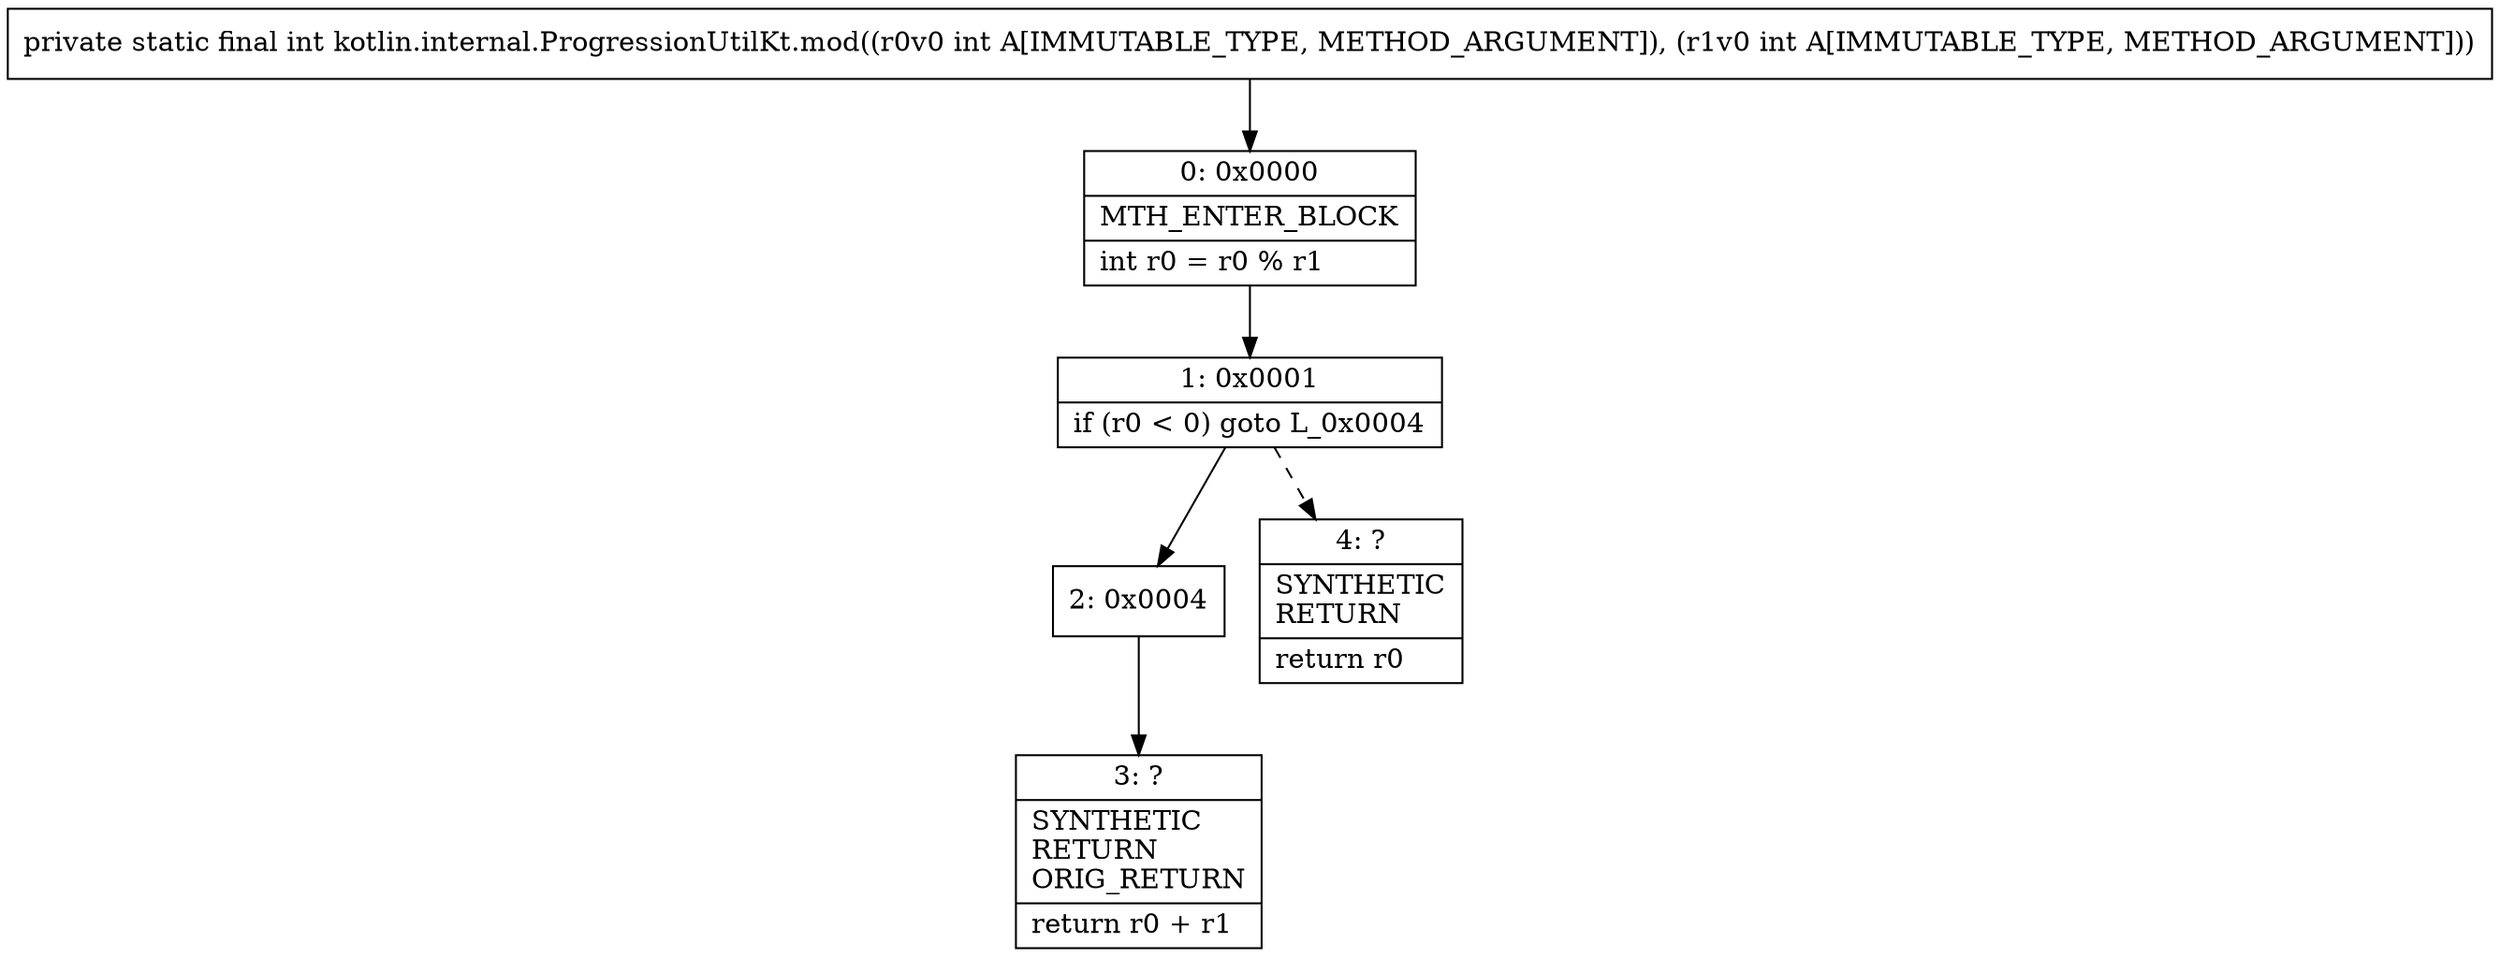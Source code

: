 digraph "CFG forkotlin.internal.ProgressionUtilKt.mod(II)I" {
Node_0 [shape=record,label="{0\:\ 0x0000|MTH_ENTER_BLOCK\l|int r0 = r0 % r1\l}"];
Node_1 [shape=record,label="{1\:\ 0x0001|if (r0 \< 0) goto L_0x0004\l}"];
Node_2 [shape=record,label="{2\:\ 0x0004}"];
Node_3 [shape=record,label="{3\:\ ?|SYNTHETIC\lRETURN\lORIG_RETURN\l|return r0 + r1\l}"];
Node_4 [shape=record,label="{4\:\ ?|SYNTHETIC\lRETURN\l|return r0\l}"];
MethodNode[shape=record,label="{private static final int kotlin.internal.ProgressionUtilKt.mod((r0v0 int A[IMMUTABLE_TYPE, METHOD_ARGUMENT]), (r1v0 int A[IMMUTABLE_TYPE, METHOD_ARGUMENT])) }"];
MethodNode -> Node_0;
Node_0 -> Node_1;
Node_1 -> Node_2;
Node_1 -> Node_4[style=dashed];
Node_2 -> Node_3;
}

